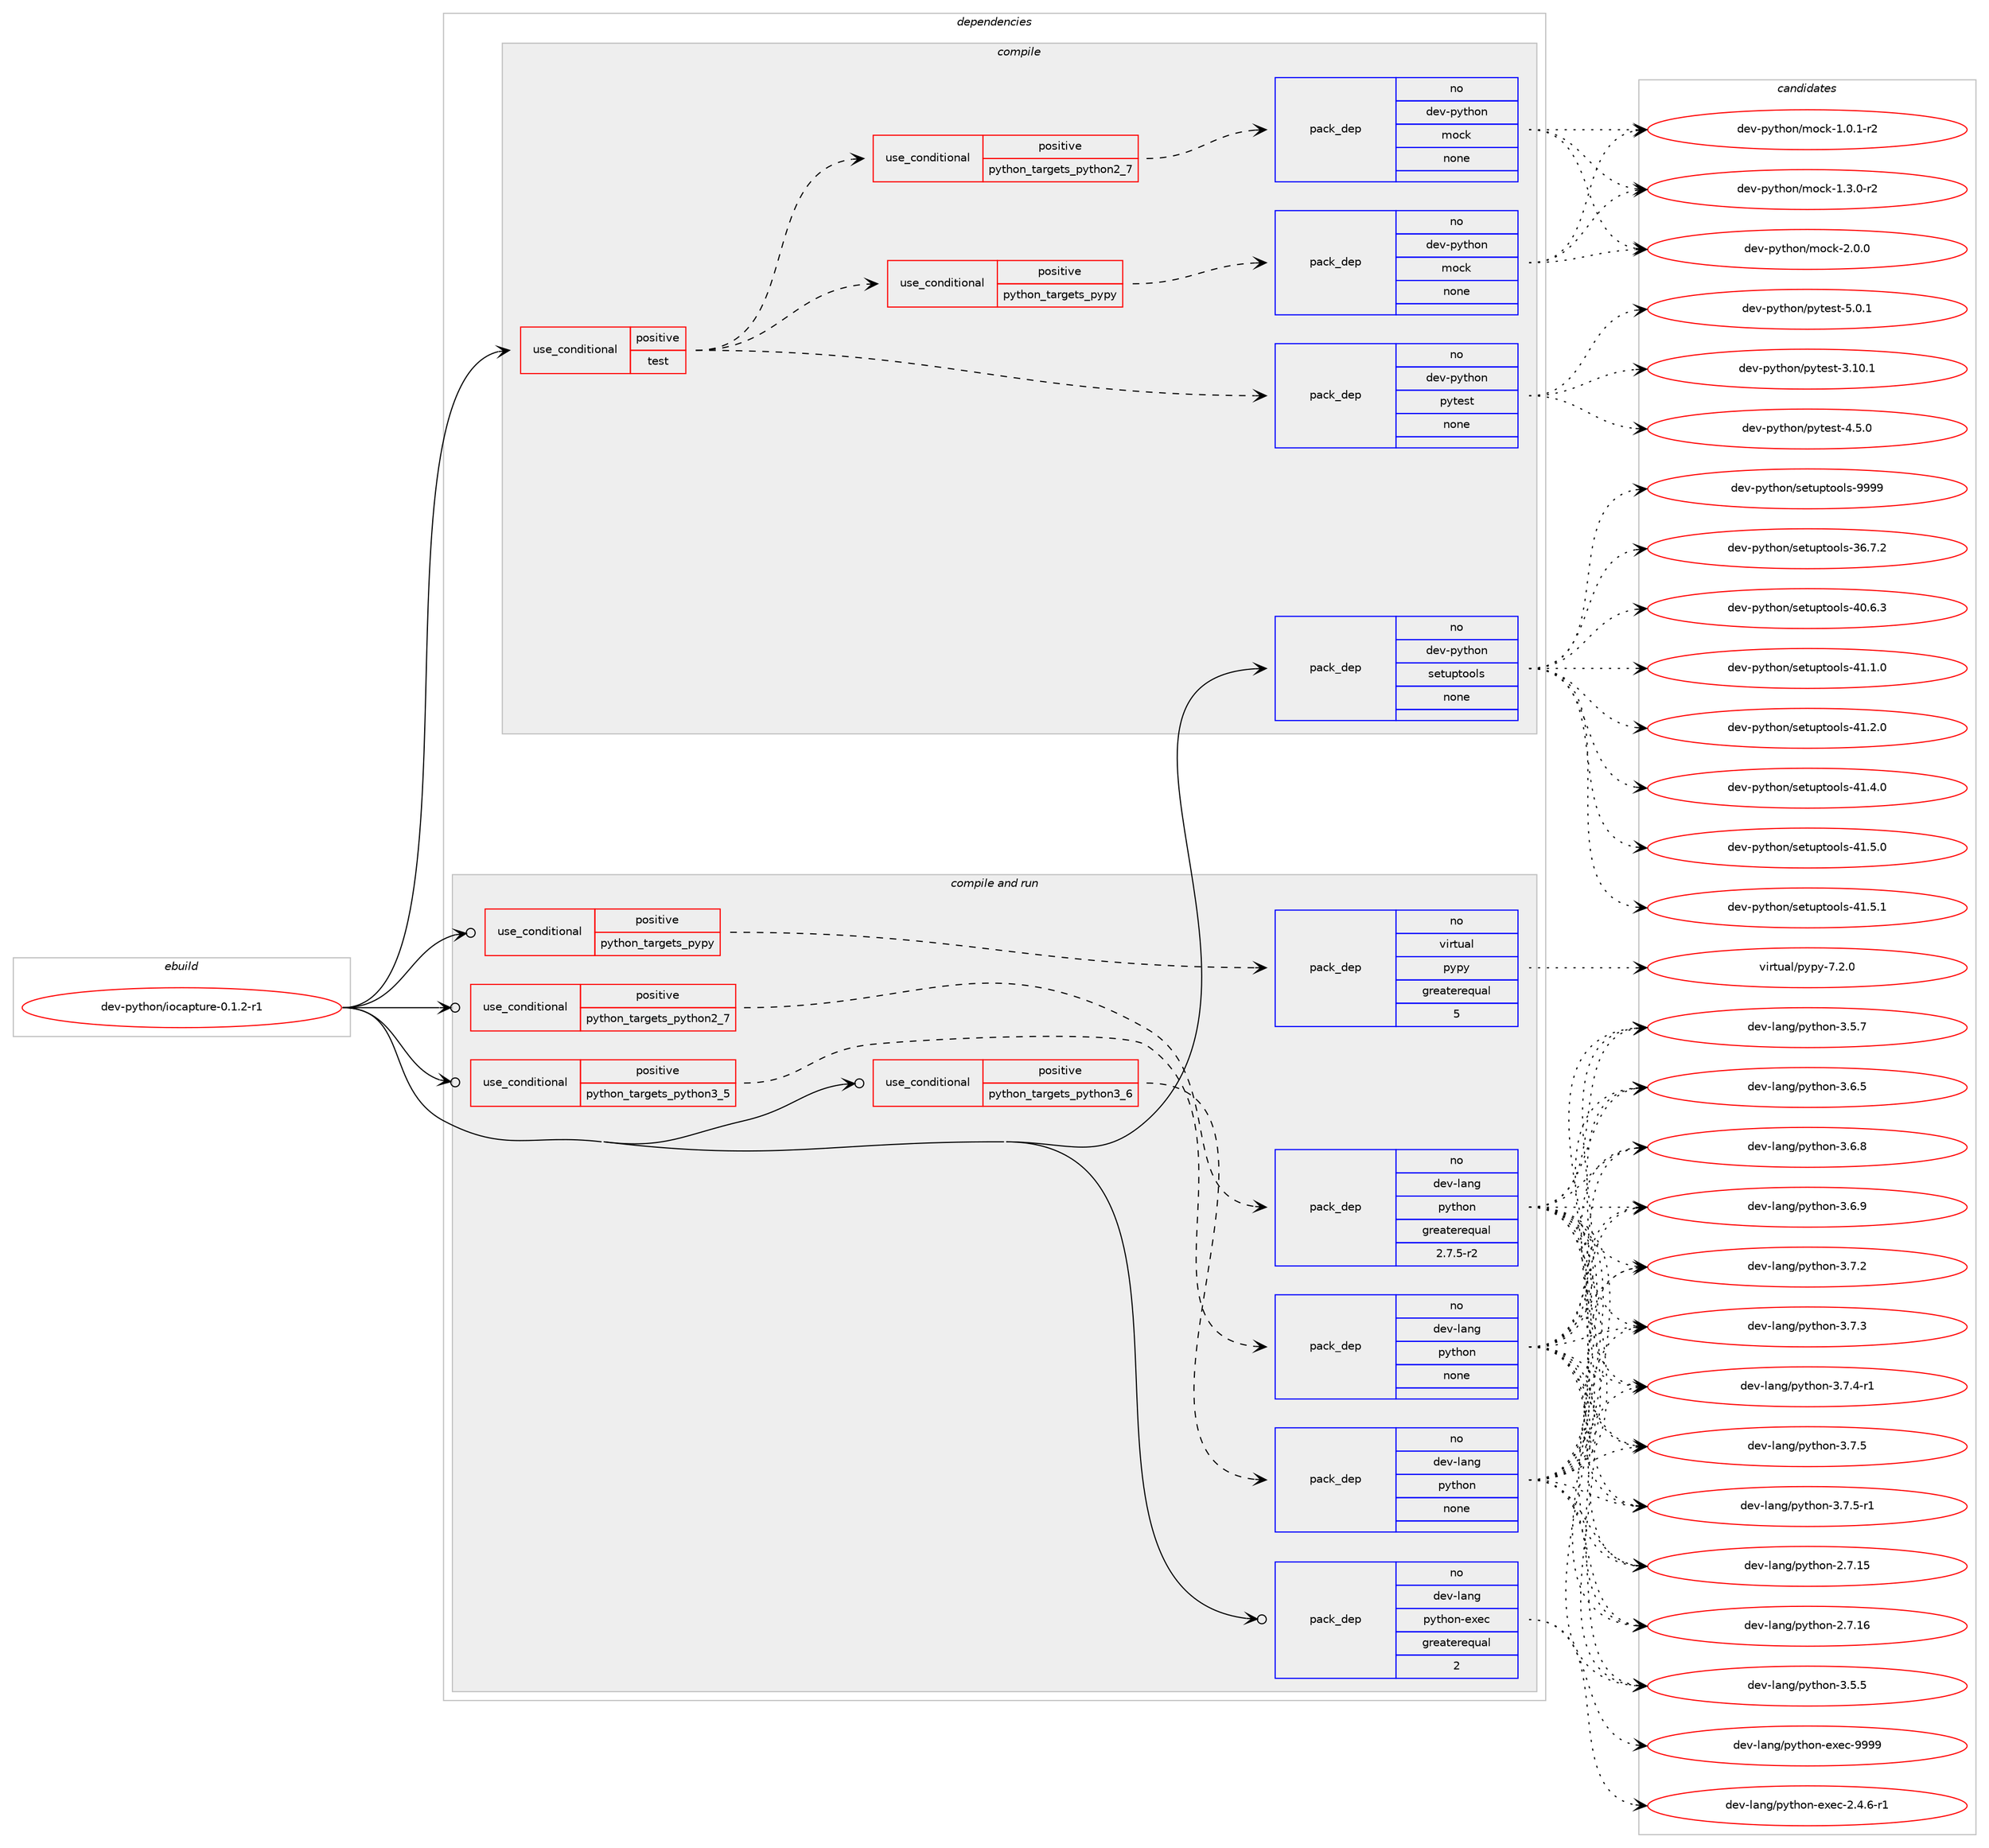 digraph prolog {

# *************
# Graph options
# *************

newrank=true;
concentrate=true;
compound=true;
graph [rankdir=LR,fontname=Helvetica,fontsize=10,ranksep=1.5];#, ranksep=2.5, nodesep=0.2];
edge  [arrowhead=vee];
node  [fontname=Helvetica,fontsize=10];

# **********
# The ebuild
# **********

subgraph cluster_leftcol {
color=gray;
rank=same;
label=<<i>ebuild</i>>;
id [label="dev-python/iocapture-0.1.2-r1", color=red, width=4, href="../dev-python/iocapture-0.1.2-r1.svg"];
}

# ****************
# The dependencies
# ****************

subgraph cluster_midcol {
color=gray;
label=<<i>dependencies</i>>;
subgraph cluster_compile {
fillcolor="#eeeeee";
style=filled;
label=<<i>compile</i>>;
subgraph cond140930 {
dependency609621 [label=<<TABLE BORDER="0" CELLBORDER="1" CELLSPACING="0" CELLPADDING="4"><TR><TD ROWSPAN="3" CELLPADDING="10">use_conditional</TD></TR><TR><TD>positive</TD></TR><TR><TD>test</TD></TR></TABLE>>, shape=none, color=red];
subgraph pack456892 {
dependency609622 [label=<<TABLE BORDER="0" CELLBORDER="1" CELLSPACING="0" CELLPADDING="4" WIDTH="220"><TR><TD ROWSPAN="6" CELLPADDING="30">pack_dep</TD></TR><TR><TD WIDTH="110">no</TD></TR><TR><TD>dev-python</TD></TR><TR><TD>pytest</TD></TR><TR><TD>none</TD></TR><TR><TD></TD></TR></TABLE>>, shape=none, color=blue];
}
dependency609621:e -> dependency609622:w [weight=20,style="dashed",arrowhead="vee"];
subgraph cond140931 {
dependency609623 [label=<<TABLE BORDER="0" CELLBORDER="1" CELLSPACING="0" CELLPADDING="4"><TR><TD ROWSPAN="3" CELLPADDING="10">use_conditional</TD></TR><TR><TD>positive</TD></TR><TR><TD>python_targets_pypy</TD></TR></TABLE>>, shape=none, color=red];
subgraph pack456893 {
dependency609624 [label=<<TABLE BORDER="0" CELLBORDER="1" CELLSPACING="0" CELLPADDING="4" WIDTH="220"><TR><TD ROWSPAN="6" CELLPADDING="30">pack_dep</TD></TR><TR><TD WIDTH="110">no</TD></TR><TR><TD>dev-python</TD></TR><TR><TD>mock</TD></TR><TR><TD>none</TD></TR><TR><TD></TD></TR></TABLE>>, shape=none, color=blue];
}
dependency609623:e -> dependency609624:w [weight=20,style="dashed",arrowhead="vee"];
}
dependency609621:e -> dependency609623:w [weight=20,style="dashed",arrowhead="vee"];
subgraph cond140932 {
dependency609625 [label=<<TABLE BORDER="0" CELLBORDER="1" CELLSPACING="0" CELLPADDING="4"><TR><TD ROWSPAN="3" CELLPADDING="10">use_conditional</TD></TR><TR><TD>positive</TD></TR><TR><TD>python_targets_python2_7</TD></TR></TABLE>>, shape=none, color=red];
subgraph pack456894 {
dependency609626 [label=<<TABLE BORDER="0" CELLBORDER="1" CELLSPACING="0" CELLPADDING="4" WIDTH="220"><TR><TD ROWSPAN="6" CELLPADDING="30">pack_dep</TD></TR><TR><TD WIDTH="110">no</TD></TR><TR><TD>dev-python</TD></TR><TR><TD>mock</TD></TR><TR><TD>none</TD></TR><TR><TD></TD></TR></TABLE>>, shape=none, color=blue];
}
dependency609625:e -> dependency609626:w [weight=20,style="dashed",arrowhead="vee"];
}
dependency609621:e -> dependency609625:w [weight=20,style="dashed",arrowhead="vee"];
}
id:e -> dependency609621:w [weight=20,style="solid",arrowhead="vee"];
subgraph pack456895 {
dependency609627 [label=<<TABLE BORDER="0" CELLBORDER="1" CELLSPACING="0" CELLPADDING="4" WIDTH="220"><TR><TD ROWSPAN="6" CELLPADDING="30">pack_dep</TD></TR><TR><TD WIDTH="110">no</TD></TR><TR><TD>dev-python</TD></TR><TR><TD>setuptools</TD></TR><TR><TD>none</TD></TR><TR><TD></TD></TR></TABLE>>, shape=none, color=blue];
}
id:e -> dependency609627:w [weight=20,style="solid",arrowhead="vee"];
}
subgraph cluster_compileandrun {
fillcolor="#eeeeee";
style=filled;
label=<<i>compile and run</i>>;
subgraph cond140933 {
dependency609628 [label=<<TABLE BORDER="0" CELLBORDER="1" CELLSPACING="0" CELLPADDING="4"><TR><TD ROWSPAN="3" CELLPADDING="10">use_conditional</TD></TR><TR><TD>positive</TD></TR><TR><TD>python_targets_pypy</TD></TR></TABLE>>, shape=none, color=red];
subgraph pack456896 {
dependency609629 [label=<<TABLE BORDER="0" CELLBORDER="1" CELLSPACING="0" CELLPADDING="4" WIDTH="220"><TR><TD ROWSPAN="6" CELLPADDING="30">pack_dep</TD></TR><TR><TD WIDTH="110">no</TD></TR><TR><TD>virtual</TD></TR><TR><TD>pypy</TD></TR><TR><TD>greaterequal</TD></TR><TR><TD>5</TD></TR></TABLE>>, shape=none, color=blue];
}
dependency609628:e -> dependency609629:w [weight=20,style="dashed",arrowhead="vee"];
}
id:e -> dependency609628:w [weight=20,style="solid",arrowhead="odotvee"];
subgraph cond140934 {
dependency609630 [label=<<TABLE BORDER="0" CELLBORDER="1" CELLSPACING="0" CELLPADDING="4"><TR><TD ROWSPAN="3" CELLPADDING="10">use_conditional</TD></TR><TR><TD>positive</TD></TR><TR><TD>python_targets_python2_7</TD></TR></TABLE>>, shape=none, color=red];
subgraph pack456897 {
dependency609631 [label=<<TABLE BORDER="0" CELLBORDER="1" CELLSPACING="0" CELLPADDING="4" WIDTH="220"><TR><TD ROWSPAN="6" CELLPADDING="30">pack_dep</TD></TR><TR><TD WIDTH="110">no</TD></TR><TR><TD>dev-lang</TD></TR><TR><TD>python</TD></TR><TR><TD>greaterequal</TD></TR><TR><TD>2.7.5-r2</TD></TR></TABLE>>, shape=none, color=blue];
}
dependency609630:e -> dependency609631:w [weight=20,style="dashed",arrowhead="vee"];
}
id:e -> dependency609630:w [weight=20,style="solid",arrowhead="odotvee"];
subgraph cond140935 {
dependency609632 [label=<<TABLE BORDER="0" CELLBORDER="1" CELLSPACING="0" CELLPADDING="4"><TR><TD ROWSPAN="3" CELLPADDING="10">use_conditional</TD></TR><TR><TD>positive</TD></TR><TR><TD>python_targets_python3_5</TD></TR></TABLE>>, shape=none, color=red];
subgraph pack456898 {
dependency609633 [label=<<TABLE BORDER="0" CELLBORDER="1" CELLSPACING="0" CELLPADDING="4" WIDTH="220"><TR><TD ROWSPAN="6" CELLPADDING="30">pack_dep</TD></TR><TR><TD WIDTH="110">no</TD></TR><TR><TD>dev-lang</TD></TR><TR><TD>python</TD></TR><TR><TD>none</TD></TR><TR><TD></TD></TR></TABLE>>, shape=none, color=blue];
}
dependency609632:e -> dependency609633:w [weight=20,style="dashed",arrowhead="vee"];
}
id:e -> dependency609632:w [weight=20,style="solid",arrowhead="odotvee"];
subgraph cond140936 {
dependency609634 [label=<<TABLE BORDER="0" CELLBORDER="1" CELLSPACING="0" CELLPADDING="4"><TR><TD ROWSPAN="3" CELLPADDING="10">use_conditional</TD></TR><TR><TD>positive</TD></TR><TR><TD>python_targets_python3_6</TD></TR></TABLE>>, shape=none, color=red];
subgraph pack456899 {
dependency609635 [label=<<TABLE BORDER="0" CELLBORDER="1" CELLSPACING="0" CELLPADDING="4" WIDTH="220"><TR><TD ROWSPAN="6" CELLPADDING="30">pack_dep</TD></TR><TR><TD WIDTH="110">no</TD></TR><TR><TD>dev-lang</TD></TR><TR><TD>python</TD></TR><TR><TD>none</TD></TR><TR><TD></TD></TR></TABLE>>, shape=none, color=blue];
}
dependency609634:e -> dependency609635:w [weight=20,style="dashed",arrowhead="vee"];
}
id:e -> dependency609634:w [weight=20,style="solid",arrowhead="odotvee"];
subgraph pack456900 {
dependency609636 [label=<<TABLE BORDER="0" CELLBORDER="1" CELLSPACING="0" CELLPADDING="4" WIDTH="220"><TR><TD ROWSPAN="6" CELLPADDING="30">pack_dep</TD></TR><TR><TD WIDTH="110">no</TD></TR><TR><TD>dev-lang</TD></TR><TR><TD>python-exec</TD></TR><TR><TD>greaterequal</TD></TR><TR><TD>2</TD></TR></TABLE>>, shape=none, color=blue];
}
id:e -> dependency609636:w [weight=20,style="solid",arrowhead="odotvee"];
}
subgraph cluster_run {
fillcolor="#eeeeee";
style=filled;
label=<<i>run</i>>;
}
}

# **************
# The candidates
# **************

subgraph cluster_choices {
rank=same;
color=gray;
label=<<i>candidates</i>>;

subgraph choice456892 {
color=black;
nodesep=1;
choice100101118451121211161041111104711212111610111511645514649484649 [label="dev-python/pytest-3.10.1", color=red, width=4,href="../dev-python/pytest-3.10.1.svg"];
choice1001011184511212111610411111047112121116101115116455246534648 [label="dev-python/pytest-4.5.0", color=red, width=4,href="../dev-python/pytest-4.5.0.svg"];
choice1001011184511212111610411111047112121116101115116455346484649 [label="dev-python/pytest-5.0.1", color=red, width=4,href="../dev-python/pytest-5.0.1.svg"];
dependency609622:e -> choice100101118451121211161041111104711212111610111511645514649484649:w [style=dotted,weight="100"];
dependency609622:e -> choice1001011184511212111610411111047112121116101115116455246534648:w [style=dotted,weight="100"];
dependency609622:e -> choice1001011184511212111610411111047112121116101115116455346484649:w [style=dotted,weight="100"];
}
subgraph choice456893 {
color=black;
nodesep=1;
choice1001011184511212111610411111047109111991074549464846494511450 [label="dev-python/mock-1.0.1-r2", color=red, width=4,href="../dev-python/mock-1.0.1-r2.svg"];
choice1001011184511212111610411111047109111991074549465146484511450 [label="dev-python/mock-1.3.0-r2", color=red, width=4,href="../dev-python/mock-1.3.0-r2.svg"];
choice100101118451121211161041111104710911199107455046484648 [label="dev-python/mock-2.0.0", color=red, width=4,href="../dev-python/mock-2.0.0.svg"];
dependency609624:e -> choice1001011184511212111610411111047109111991074549464846494511450:w [style=dotted,weight="100"];
dependency609624:e -> choice1001011184511212111610411111047109111991074549465146484511450:w [style=dotted,weight="100"];
dependency609624:e -> choice100101118451121211161041111104710911199107455046484648:w [style=dotted,weight="100"];
}
subgraph choice456894 {
color=black;
nodesep=1;
choice1001011184511212111610411111047109111991074549464846494511450 [label="dev-python/mock-1.0.1-r2", color=red, width=4,href="../dev-python/mock-1.0.1-r2.svg"];
choice1001011184511212111610411111047109111991074549465146484511450 [label="dev-python/mock-1.3.0-r2", color=red, width=4,href="../dev-python/mock-1.3.0-r2.svg"];
choice100101118451121211161041111104710911199107455046484648 [label="dev-python/mock-2.0.0", color=red, width=4,href="../dev-python/mock-2.0.0.svg"];
dependency609626:e -> choice1001011184511212111610411111047109111991074549464846494511450:w [style=dotted,weight="100"];
dependency609626:e -> choice1001011184511212111610411111047109111991074549465146484511450:w [style=dotted,weight="100"];
dependency609626:e -> choice100101118451121211161041111104710911199107455046484648:w [style=dotted,weight="100"];
}
subgraph choice456895 {
color=black;
nodesep=1;
choice100101118451121211161041111104711510111611711211611111110811545515446554650 [label="dev-python/setuptools-36.7.2", color=red, width=4,href="../dev-python/setuptools-36.7.2.svg"];
choice100101118451121211161041111104711510111611711211611111110811545524846544651 [label="dev-python/setuptools-40.6.3", color=red, width=4,href="../dev-python/setuptools-40.6.3.svg"];
choice100101118451121211161041111104711510111611711211611111110811545524946494648 [label="dev-python/setuptools-41.1.0", color=red, width=4,href="../dev-python/setuptools-41.1.0.svg"];
choice100101118451121211161041111104711510111611711211611111110811545524946504648 [label="dev-python/setuptools-41.2.0", color=red, width=4,href="../dev-python/setuptools-41.2.0.svg"];
choice100101118451121211161041111104711510111611711211611111110811545524946524648 [label="dev-python/setuptools-41.4.0", color=red, width=4,href="../dev-python/setuptools-41.4.0.svg"];
choice100101118451121211161041111104711510111611711211611111110811545524946534648 [label="dev-python/setuptools-41.5.0", color=red, width=4,href="../dev-python/setuptools-41.5.0.svg"];
choice100101118451121211161041111104711510111611711211611111110811545524946534649 [label="dev-python/setuptools-41.5.1", color=red, width=4,href="../dev-python/setuptools-41.5.1.svg"];
choice10010111845112121116104111110471151011161171121161111111081154557575757 [label="dev-python/setuptools-9999", color=red, width=4,href="../dev-python/setuptools-9999.svg"];
dependency609627:e -> choice100101118451121211161041111104711510111611711211611111110811545515446554650:w [style=dotted,weight="100"];
dependency609627:e -> choice100101118451121211161041111104711510111611711211611111110811545524846544651:w [style=dotted,weight="100"];
dependency609627:e -> choice100101118451121211161041111104711510111611711211611111110811545524946494648:w [style=dotted,weight="100"];
dependency609627:e -> choice100101118451121211161041111104711510111611711211611111110811545524946504648:w [style=dotted,weight="100"];
dependency609627:e -> choice100101118451121211161041111104711510111611711211611111110811545524946524648:w [style=dotted,weight="100"];
dependency609627:e -> choice100101118451121211161041111104711510111611711211611111110811545524946534648:w [style=dotted,weight="100"];
dependency609627:e -> choice100101118451121211161041111104711510111611711211611111110811545524946534649:w [style=dotted,weight="100"];
dependency609627:e -> choice10010111845112121116104111110471151011161171121161111111081154557575757:w [style=dotted,weight="100"];
}
subgraph choice456896 {
color=black;
nodesep=1;
choice1181051141161179710847112121112121455546504648 [label="virtual/pypy-7.2.0", color=red, width=4,href="../virtual/pypy-7.2.0.svg"];
dependency609629:e -> choice1181051141161179710847112121112121455546504648:w [style=dotted,weight="100"];
}
subgraph choice456897 {
color=black;
nodesep=1;
choice10010111845108971101034711212111610411111045504655464953 [label="dev-lang/python-2.7.15", color=red, width=4,href="../dev-lang/python-2.7.15.svg"];
choice10010111845108971101034711212111610411111045504655464954 [label="dev-lang/python-2.7.16", color=red, width=4,href="../dev-lang/python-2.7.16.svg"];
choice100101118451089711010347112121116104111110455146534653 [label="dev-lang/python-3.5.5", color=red, width=4,href="../dev-lang/python-3.5.5.svg"];
choice100101118451089711010347112121116104111110455146534655 [label="dev-lang/python-3.5.7", color=red, width=4,href="../dev-lang/python-3.5.7.svg"];
choice100101118451089711010347112121116104111110455146544653 [label="dev-lang/python-3.6.5", color=red, width=4,href="../dev-lang/python-3.6.5.svg"];
choice100101118451089711010347112121116104111110455146544656 [label="dev-lang/python-3.6.8", color=red, width=4,href="../dev-lang/python-3.6.8.svg"];
choice100101118451089711010347112121116104111110455146544657 [label="dev-lang/python-3.6.9", color=red, width=4,href="../dev-lang/python-3.6.9.svg"];
choice100101118451089711010347112121116104111110455146554650 [label="dev-lang/python-3.7.2", color=red, width=4,href="../dev-lang/python-3.7.2.svg"];
choice100101118451089711010347112121116104111110455146554651 [label="dev-lang/python-3.7.3", color=red, width=4,href="../dev-lang/python-3.7.3.svg"];
choice1001011184510897110103471121211161041111104551465546524511449 [label="dev-lang/python-3.7.4-r1", color=red, width=4,href="../dev-lang/python-3.7.4-r1.svg"];
choice100101118451089711010347112121116104111110455146554653 [label="dev-lang/python-3.7.5", color=red, width=4,href="../dev-lang/python-3.7.5.svg"];
choice1001011184510897110103471121211161041111104551465546534511449 [label="dev-lang/python-3.7.5-r1", color=red, width=4,href="../dev-lang/python-3.7.5-r1.svg"];
dependency609631:e -> choice10010111845108971101034711212111610411111045504655464953:w [style=dotted,weight="100"];
dependency609631:e -> choice10010111845108971101034711212111610411111045504655464954:w [style=dotted,weight="100"];
dependency609631:e -> choice100101118451089711010347112121116104111110455146534653:w [style=dotted,weight="100"];
dependency609631:e -> choice100101118451089711010347112121116104111110455146534655:w [style=dotted,weight="100"];
dependency609631:e -> choice100101118451089711010347112121116104111110455146544653:w [style=dotted,weight="100"];
dependency609631:e -> choice100101118451089711010347112121116104111110455146544656:w [style=dotted,weight="100"];
dependency609631:e -> choice100101118451089711010347112121116104111110455146544657:w [style=dotted,weight="100"];
dependency609631:e -> choice100101118451089711010347112121116104111110455146554650:w [style=dotted,weight="100"];
dependency609631:e -> choice100101118451089711010347112121116104111110455146554651:w [style=dotted,weight="100"];
dependency609631:e -> choice1001011184510897110103471121211161041111104551465546524511449:w [style=dotted,weight="100"];
dependency609631:e -> choice100101118451089711010347112121116104111110455146554653:w [style=dotted,weight="100"];
dependency609631:e -> choice1001011184510897110103471121211161041111104551465546534511449:w [style=dotted,weight="100"];
}
subgraph choice456898 {
color=black;
nodesep=1;
choice10010111845108971101034711212111610411111045504655464953 [label="dev-lang/python-2.7.15", color=red, width=4,href="../dev-lang/python-2.7.15.svg"];
choice10010111845108971101034711212111610411111045504655464954 [label="dev-lang/python-2.7.16", color=red, width=4,href="../dev-lang/python-2.7.16.svg"];
choice100101118451089711010347112121116104111110455146534653 [label="dev-lang/python-3.5.5", color=red, width=4,href="../dev-lang/python-3.5.5.svg"];
choice100101118451089711010347112121116104111110455146534655 [label="dev-lang/python-3.5.7", color=red, width=4,href="../dev-lang/python-3.5.7.svg"];
choice100101118451089711010347112121116104111110455146544653 [label="dev-lang/python-3.6.5", color=red, width=4,href="../dev-lang/python-3.6.5.svg"];
choice100101118451089711010347112121116104111110455146544656 [label="dev-lang/python-3.6.8", color=red, width=4,href="../dev-lang/python-3.6.8.svg"];
choice100101118451089711010347112121116104111110455146544657 [label="dev-lang/python-3.6.9", color=red, width=4,href="../dev-lang/python-3.6.9.svg"];
choice100101118451089711010347112121116104111110455146554650 [label="dev-lang/python-3.7.2", color=red, width=4,href="../dev-lang/python-3.7.2.svg"];
choice100101118451089711010347112121116104111110455146554651 [label="dev-lang/python-3.7.3", color=red, width=4,href="../dev-lang/python-3.7.3.svg"];
choice1001011184510897110103471121211161041111104551465546524511449 [label="dev-lang/python-3.7.4-r1", color=red, width=4,href="../dev-lang/python-3.7.4-r1.svg"];
choice100101118451089711010347112121116104111110455146554653 [label="dev-lang/python-3.7.5", color=red, width=4,href="../dev-lang/python-3.7.5.svg"];
choice1001011184510897110103471121211161041111104551465546534511449 [label="dev-lang/python-3.7.5-r1", color=red, width=4,href="../dev-lang/python-3.7.5-r1.svg"];
dependency609633:e -> choice10010111845108971101034711212111610411111045504655464953:w [style=dotted,weight="100"];
dependency609633:e -> choice10010111845108971101034711212111610411111045504655464954:w [style=dotted,weight="100"];
dependency609633:e -> choice100101118451089711010347112121116104111110455146534653:w [style=dotted,weight="100"];
dependency609633:e -> choice100101118451089711010347112121116104111110455146534655:w [style=dotted,weight="100"];
dependency609633:e -> choice100101118451089711010347112121116104111110455146544653:w [style=dotted,weight="100"];
dependency609633:e -> choice100101118451089711010347112121116104111110455146544656:w [style=dotted,weight="100"];
dependency609633:e -> choice100101118451089711010347112121116104111110455146544657:w [style=dotted,weight="100"];
dependency609633:e -> choice100101118451089711010347112121116104111110455146554650:w [style=dotted,weight="100"];
dependency609633:e -> choice100101118451089711010347112121116104111110455146554651:w [style=dotted,weight="100"];
dependency609633:e -> choice1001011184510897110103471121211161041111104551465546524511449:w [style=dotted,weight="100"];
dependency609633:e -> choice100101118451089711010347112121116104111110455146554653:w [style=dotted,weight="100"];
dependency609633:e -> choice1001011184510897110103471121211161041111104551465546534511449:w [style=dotted,weight="100"];
}
subgraph choice456899 {
color=black;
nodesep=1;
choice10010111845108971101034711212111610411111045504655464953 [label="dev-lang/python-2.7.15", color=red, width=4,href="../dev-lang/python-2.7.15.svg"];
choice10010111845108971101034711212111610411111045504655464954 [label="dev-lang/python-2.7.16", color=red, width=4,href="../dev-lang/python-2.7.16.svg"];
choice100101118451089711010347112121116104111110455146534653 [label="dev-lang/python-3.5.5", color=red, width=4,href="../dev-lang/python-3.5.5.svg"];
choice100101118451089711010347112121116104111110455146534655 [label="dev-lang/python-3.5.7", color=red, width=4,href="../dev-lang/python-3.5.7.svg"];
choice100101118451089711010347112121116104111110455146544653 [label="dev-lang/python-3.6.5", color=red, width=4,href="../dev-lang/python-3.6.5.svg"];
choice100101118451089711010347112121116104111110455146544656 [label="dev-lang/python-3.6.8", color=red, width=4,href="../dev-lang/python-3.6.8.svg"];
choice100101118451089711010347112121116104111110455146544657 [label="dev-lang/python-3.6.9", color=red, width=4,href="../dev-lang/python-3.6.9.svg"];
choice100101118451089711010347112121116104111110455146554650 [label="dev-lang/python-3.7.2", color=red, width=4,href="../dev-lang/python-3.7.2.svg"];
choice100101118451089711010347112121116104111110455146554651 [label="dev-lang/python-3.7.3", color=red, width=4,href="../dev-lang/python-3.7.3.svg"];
choice1001011184510897110103471121211161041111104551465546524511449 [label="dev-lang/python-3.7.4-r1", color=red, width=4,href="../dev-lang/python-3.7.4-r1.svg"];
choice100101118451089711010347112121116104111110455146554653 [label="dev-lang/python-3.7.5", color=red, width=4,href="../dev-lang/python-3.7.5.svg"];
choice1001011184510897110103471121211161041111104551465546534511449 [label="dev-lang/python-3.7.5-r1", color=red, width=4,href="../dev-lang/python-3.7.5-r1.svg"];
dependency609635:e -> choice10010111845108971101034711212111610411111045504655464953:w [style=dotted,weight="100"];
dependency609635:e -> choice10010111845108971101034711212111610411111045504655464954:w [style=dotted,weight="100"];
dependency609635:e -> choice100101118451089711010347112121116104111110455146534653:w [style=dotted,weight="100"];
dependency609635:e -> choice100101118451089711010347112121116104111110455146534655:w [style=dotted,weight="100"];
dependency609635:e -> choice100101118451089711010347112121116104111110455146544653:w [style=dotted,weight="100"];
dependency609635:e -> choice100101118451089711010347112121116104111110455146544656:w [style=dotted,weight="100"];
dependency609635:e -> choice100101118451089711010347112121116104111110455146544657:w [style=dotted,weight="100"];
dependency609635:e -> choice100101118451089711010347112121116104111110455146554650:w [style=dotted,weight="100"];
dependency609635:e -> choice100101118451089711010347112121116104111110455146554651:w [style=dotted,weight="100"];
dependency609635:e -> choice1001011184510897110103471121211161041111104551465546524511449:w [style=dotted,weight="100"];
dependency609635:e -> choice100101118451089711010347112121116104111110455146554653:w [style=dotted,weight="100"];
dependency609635:e -> choice1001011184510897110103471121211161041111104551465546534511449:w [style=dotted,weight="100"];
}
subgraph choice456900 {
color=black;
nodesep=1;
choice10010111845108971101034711212111610411111045101120101994550465246544511449 [label="dev-lang/python-exec-2.4.6-r1", color=red, width=4,href="../dev-lang/python-exec-2.4.6-r1.svg"];
choice10010111845108971101034711212111610411111045101120101994557575757 [label="dev-lang/python-exec-9999", color=red, width=4,href="../dev-lang/python-exec-9999.svg"];
dependency609636:e -> choice10010111845108971101034711212111610411111045101120101994550465246544511449:w [style=dotted,weight="100"];
dependency609636:e -> choice10010111845108971101034711212111610411111045101120101994557575757:w [style=dotted,weight="100"];
}
}

}
